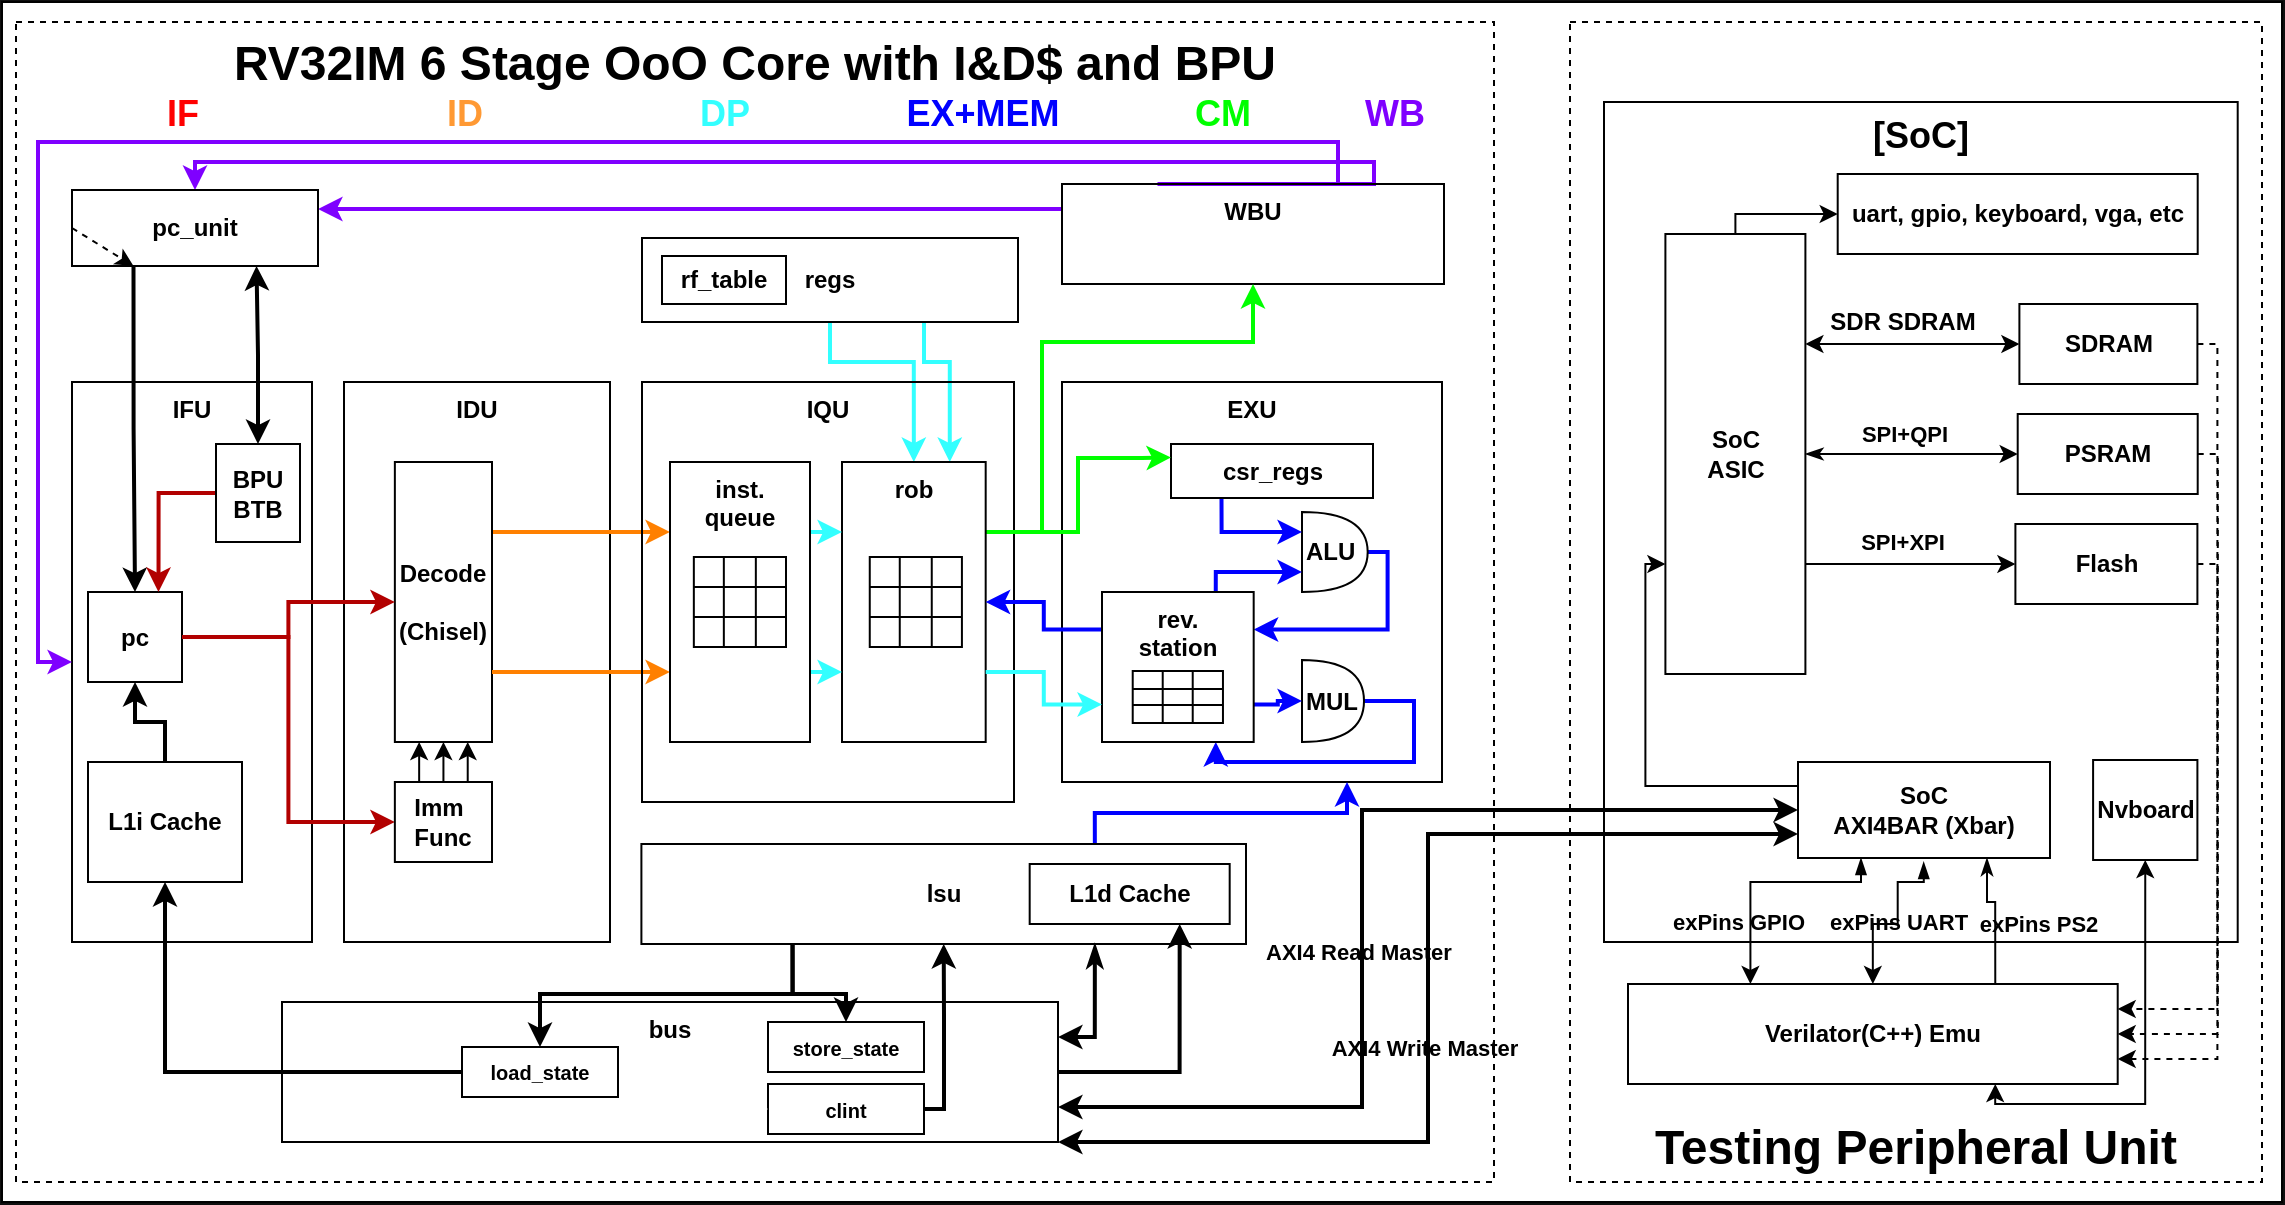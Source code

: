<mxfile>
    <diagram id="pzhY72-QxHs_vD8qO586" name="Page-1">
        <mxGraphModel dx="-318" dy="1234" grid="1" gridSize="10" guides="1" tooltips="1" connect="1" arrows="1" fold="1" page="1" pageScale="1" pageWidth="850" pageHeight="1100" background="#0F0F0F" math="0" shadow="0">
            <root>
                <mxCell id="0"/>
                <mxCell id="1" parent="0"/>
                <mxCell id="343" value="" style="rounded=0;whiteSpace=wrap;html=1;" parent="1" vertex="1">
                    <mxGeometry x="930" y="60" width="1140" height="600" as="geometry"/>
                </mxCell>
                <mxCell id="235" value="&lt;span style=&quot;font-size: 24px;&quot;&gt;&lt;span&gt;Testing Peripheral Unit&lt;/span&gt;&lt;/span&gt;" style="whiteSpace=wrap;html=1;rounded=0;glass=0;dashed=1;sketch=0;fontSize=18;fillColor=none;verticalAlign=bottom;fontStyle=1" parent="1" vertex="1">
                    <mxGeometry x="1714" y="70" width="346" height="580" as="geometry"/>
                </mxCell>
                <mxCell id="236" value="&lt;span&gt;&lt;font style=&quot;font-size: 24px;&quot;&gt;RV32IM 6 Stage OoO&amp;nbsp;&lt;/font&gt;&lt;/span&gt;&lt;span style=&quot;font-size: 24px;&quot;&gt;Core&lt;/span&gt;&lt;span&gt;&lt;font style=&quot;font-size: 24px;&quot;&gt;&amp;nbsp;with I&amp;amp;D$ and BPU&lt;/font&gt;&lt;/span&gt;" style="whiteSpace=wrap;html=1;rounded=0;glass=0;dashed=1;sketch=0;fontSize=18;verticalAlign=top;fontStyle=1;fillColor=none;" parent="1" vertex="1">
                    <mxGeometry x="937" y="70" width="739" height="580" as="geometry"/>
                </mxCell>
                <mxCell id="240" value="&lt;span style=&quot;&quot;&gt;EXU&lt;/span&gt;" style="rounded=0;whiteSpace=wrap;html=1;gradientColor=none;arcSize=7;verticalAlign=top;fontStyle=1;fillColor=none;" parent="1" vertex="1">
                    <mxGeometry x="1460" y="250" width="190" height="200" as="geometry"/>
                </mxCell>
                <mxCell id="241" value="IDU" style="rounded=0;whiteSpace=wrap;html=1;gradientColor=none;verticalAlign=top;fontStyle=1;fillColor=none;" parent="1" vertex="1">
                    <mxGeometry x="1101" y="250" width="133" height="280" as="geometry"/>
                </mxCell>
                <mxCell id="242" style="edgeStyle=orthogonalEdgeStyle;rounded=0;jumpSize=0;html=1;exitX=1;exitY=0.25;exitDx=0;exitDy=0;fontStyle=1;strokeWidth=2;fillColor=#fa6800;strokeColor=#FF8000;entryX=0;entryY=0.25;entryDx=0;entryDy=0;" parent="1" source="246" target="348" edge="1">
                    <mxGeometry relative="1" as="geometry">
                        <Array as="points"/>
                    </mxGeometry>
                </mxCell>
                <mxCell id="246" value="Decode&lt;br&gt;&lt;br&gt;(Chisel)" style="rounded=0;whiteSpace=wrap;html=1;gradientColor=none;strokeColor=default;fontStyle=1;fillColor=none;" parent="1" vertex="1">
                    <mxGeometry x="1126.43" y="290" width="48.57" height="140" as="geometry"/>
                </mxCell>
                <mxCell id="247" value="&lt;span&gt;IFU&lt;/span&gt;" style="rounded=0;whiteSpace=wrap;html=1;gradientColor=none;verticalAlign=top;fontStyle=1;fillColor=none;" parent="1" vertex="1">
                    <mxGeometry x="965" y="250" width="120" height="280" as="geometry"/>
                </mxCell>
                <mxCell id="248" style="edgeStyle=orthogonalEdgeStyle;rounded=0;jumpSize=0;html=1;exitX=1;exitY=0.5;exitDx=0;exitDy=0;entryX=0;entryY=0.5;entryDx=0;entryDy=0;fontStyle=1;fillColor=#e51400;strokeColor=#B20000;strokeWidth=2;" parent="1" source="249" target="267" edge="1">
                    <mxGeometry relative="1" as="geometry"/>
                </mxCell>
                <mxCell id="249" value="pc" style="rounded=0;whiteSpace=wrap;html=1;gradientColor=none;strokeColor=default;fontStyle=1;fillColor=none;" parent="1" vertex="1">
                    <mxGeometry x="973" y="355" width="47" height="45" as="geometry"/>
                </mxCell>
                <mxCell id="250" style="edgeStyle=orthogonalEdgeStyle;html=1;exitX=1;exitY=0.5;exitDx=0;exitDy=0;rounded=0;fontStyle=1;fillColor=#e51400;strokeColor=#B20000;strokeWidth=2;" parent="1" source="249" target="246" edge="1">
                    <mxGeometry relative="1" as="geometry">
                        <mxPoint x="1175" y="170" as="targetPoint"/>
                    </mxGeometry>
                </mxCell>
                <mxCell id="253" value="&lt;span&gt;&lt;font style=&quot;font-size: 18px;&quot;&gt;[SoC]&lt;/font&gt;&lt;/span&gt;" style="rounded=0;whiteSpace=wrap;html=1;strokeColor=default;gradientColor=none;horizontal=1;verticalAlign=top;glass=0;fontStyle=1;fillColor=none;" parent="1" vertex="1">
                    <mxGeometry x="1731" y="110" width="316.85" height="420" as="geometry"/>
                </mxCell>
                <mxCell id="254" style="edgeStyle=orthogonalEdgeStyle;html=1;exitX=0.25;exitY=1;exitDx=0;exitDy=0;rounded=0;fontStyle=1;strokeWidth=2;" parent="1" source="310" target="249" edge="1">
                    <mxGeometry relative="1" as="geometry">
                        <mxPoint x="1085" y="230" as="targetPoint"/>
                    </mxGeometry>
                </mxCell>
                <mxCell id="358" style="edgeStyle=orthogonalEdgeStyle;rounded=0;html=1;exitX=1;exitY=0.5;exitDx=0;exitDy=0;exitPerimeter=0;entryX=1;entryY=0.25;entryDx=0;entryDy=0;strokeWidth=2;fillColor=#0050ef;strokeColor=#0000FF;" parent="1" source="256" target="351" edge="1">
                    <mxGeometry relative="1" as="geometry"/>
                </mxCell>
                <mxCell id="256" value="ALU" style="shape=or;whiteSpace=wrap;html=1;rounded=0;strokeColor=default;gradientColor=none;align=left;fontStyle=1;fillColor=none;" parent="1" vertex="1">
                    <mxGeometry x="1580" y="315" width="32.84" height="40" as="geometry"/>
                </mxCell>
                <mxCell id="359" style="edgeStyle=orthogonalEdgeStyle;rounded=0;html=1;exitX=1;exitY=0.5;exitDx=0;exitDy=0;exitPerimeter=0;entryX=0.75;entryY=1;entryDx=0;entryDy=0;strokeWidth=2;fillColor=#0050ef;strokeColor=#0000FF;" parent="1" source="257" target="351" edge="1">
                    <mxGeometry relative="1" as="geometry">
                        <Array as="points">
                            <mxPoint x="1636" y="410"/>
                            <mxPoint x="1636" y="440"/>
                            <mxPoint x="1537" y="440"/>
                        </Array>
                    </mxGeometry>
                </mxCell>
                <mxCell id="257" value="&lt;div style=&quot;&quot;&gt;MUL&lt;/div&gt;" style="shape=or;whiteSpace=wrap;html=1;rounded=0;strokeColor=default;gradientColor=none;align=left;fontStyle=1;fillColor=none;" parent="1" vertex="1">
                    <mxGeometry x="1580" y="389" width="31" height="41" as="geometry"/>
                </mxCell>
                <mxCell id="263" style="edgeStyle=orthogonalEdgeStyle;rounded=0;jumpStyle=none;html=1;exitX=1;exitY=0.75;exitDx=0;exitDy=0;fontStyle=1;entryX=0;entryY=0.75;entryDx=0;entryDy=0;fillColor=#fa6800;strokeColor=#FF8000;strokeWidth=2;" parent="1" source="246" target="348" edge="1">
                    <mxGeometry relative="1" as="geometry">
                        <mxPoint x="1153.829" y="457.32" as="sourcePoint"/>
                        <mxPoint x="1198" y="395" as="targetPoint"/>
                    </mxGeometry>
                </mxCell>
                <mxCell id="264" style="edgeStyle=orthogonalEdgeStyle;rounded=0;jumpSize=0;html=1;exitX=0.5;exitY=0;exitDx=0;exitDy=0;entryX=0.5;entryY=1;entryDx=0;entryDy=0;fontStyle=1" parent="1" source="267" target="246" edge="1">
                    <mxGeometry relative="1" as="geometry"/>
                </mxCell>
                <mxCell id="265" style="edgeStyle=orthogonalEdgeStyle;rounded=0;jumpSize=0;html=1;exitX=0.25;exitY=0;exitDx=0;exitDy=0;entryX=0.25;entryY=1;entryDx=0;entryDy=0;fontStyle=1" parent="1" source="267" target="246" edge="1">
                    <mxGeometry relative="1" as="geometry"/>
                </mxCell>
                <mxCell id="266" style="edgeStyle=orthogonalEdgeStyle;rounded=0;jumpSize=0;html=1;exitX=0.75;exitY=0;exitDx=0;exitDy=0;entryX=0.75;entryY=1;entryDx=0;entryDy=0;fontStyle=1" parent="1" source="267" target="246" edge="1">
                    <mxGeometry relative="1" as="geometry"/>
                </mxCell>
                <mxCell id="267" value="&lt;div style=&quot;text-align: left;&quot;&gt;&lt;span style=&quot;background-color: initial;&quot;&gt;Imm&lt;/span&gt;&lt;/div&gt;&lt;div style=&quot;text-align: left;&quot;&gt;&lt;span style=&quot;background-color: initial;&quot;&gt;Func&lt;/span&gt;&lt;/div&gt;" style="rounded=0;whiteSpace=wrap;html=1;gradientColor=none;strokeColor=default;fontStyle=1;fillColor=none;" parent="1" vertex="1">
                    <mxGeometry x="1126.43" y="450" width="48.57" height="40" as="geometry"/>
                </mxCell>
                <mxCell id="268" style="edgeStyle=orthogonalEdgeStyle;rounded=0;html=1;exitX=0.75;exitY=1;exitDx=0;exitDy=0;entryX=0.5;entryY=1;entryDx=0;entryDy=0;fontSize=18;startArrow=classic;startFill=1;endArrow=classic;endFill=1;fontStyle=1" parent="1" source="269" target="308" edge="1">
                    <mxGeometry relative="1" as="geometry"/>
                </mxCell>
                <mxCell id="269" value="Verilator(C++) Emu" style="rounded=0;whiteSpace=wrap;html=1;strokeColor=default;gradientColor=none;fontStyle=1;fillColor=none;" parent="1" vertex="1">
                    <mxGeometry x="1743" y="551" width="244.85" height="50" as="geometry"/>
                </mxCell>
                <mxCell id="270" style="edgeStyle=orthogonalEdgeStyle;rounded=0;html=1;exitX=1;exitY=0.5;exitDx=0;exitDy=0;entryX=1;entryY=0.25;entryDx=0;entryDy=0;dashed=1;strokeColor=default;fontStyle=1" parent="1" source="271" target="269" edge="1">
                    <mxGeometry relative="1" as="geometry"/>
                </mxCell>
                <mxCell id="271" value="Flash" style="whiteSpace=wrap;html=1;fontStyle=1;fillColor=none;" parent="1" vertex="1">
                    <mxGeometry x="1936.7" y="321" width="91" height="40" as="geometry"/>
                </mxCell>
                <mxCell id="272" style="edgeStyle=orthogonalEdgeStyle;rounded=0;html=1;exitX=1;exitY=0.5;exitDx=0;exitDy=0;entryX=1;entryY=0.75;entryDx=0;entryDy=0;dashed=1;strokeColor=default;fontStyle=1" parent="1" source="273" target="269" edge="1">
                    <mxGeometry relative="1" as="geometry"/>
                </mxCell>
                <mxCell id="273" value="SDRAM" style="whiteSpace=wrap;html=1;fontStyle=1;fillColor=none;" parent="1" vertex="1">
                    <mxGeometry x="1938.7" y="211" width="89" height="40" as="geometry"/>
                </mxCell>
                <mxCell id="274" style="edgeStyle=orthogonalEdgeStyle;rounded=0;html=1;exitX=1;exitY=0.5;exitDx=0;exitDy=0;entryX=1;entryY=0.5;entryDx=0;entryDy=0;strokeColor=default;dashed=1;fontStyle=1" parent="1" source="275" target="269" edge="1">
                    <mxGeometry relative="1" as="geometry"/>
                </mxCell>
                <mxCell id="275" value="PSRAM" style="whiteSpace=wrap;html=1;fontStyle=1;fillColor=none;" parent="1" vertex="1">
                    <mxGeometry x="1937.85" y="266" width="90" height="40" as="geometry"/>
                </mxCell>
                <mxCell id="276" style="edgeStyle=orthogonalEdgeStyle;html=1;entryX=0;entryY=0.5;entryDx=0;entryDy=0;startArrow=classic;startFill=1;endArrow=classic;endFill=1;exitX=1;exitY=0.25;exitDx=0;exitDy=0;rounded=0;fontStyle=1" parent="1" source="281" target="273" edge="1">
                    <mxGeometry relative="1" as="geometry"/>
                </mxCell>
                <mxCell id="277" value="SDR SDRAM" style="edgeLabel;html=1;align=center;verticalAlign=middle;resizable=0;points=[];fontSize=12;fontColor=default;fontStyle=1;labelBackgroundColor=none;" parent="276" vertex="1" connectable="0">
                    <mxGeometry x="0.011" relative="1" as="geometry">
                        <mxPoint x="-6" y="-11" as="offset"/>
                    </mxGeometry>
                </mxCell>
                <mxCell id="278" value="SPI+QPI" style="edgeStyle=none;html=1;exitX=1;exitY=0.5;exitDx=0;exitDy=0;entryX=0;entryY=0.5;entryDx=0;entryDy=0;startArrow=classicThin;startFill=1;endArrow=classic;endFill=1;fontStyle=1;labelBackgroundColor=none;" parent="1" source="281" target="275" edge="1">
                    <mxGeometry x="-0.071" y="10" relative="1" as="geometry">
                        <mxPoint as="offset"/>
                    </mxGeometry>
                </mxCell>
                <mxCell id="279" value="SPI+XPI" style="edgeStyle=orthogonalEdgeStyle;html=1;exitX=1;exitY=0.75;exitDx=0;exitDy=0;entryX=0;entryY=0.5;entryDx=0;entryDy=0;startArrow=none;startFill=0;endArrow=classic;endFill=1;rounded=0;fontStyle=1;labelBackgroundColor=none;" parent="1" source="281" target="271" edge="1">
                    <mxGeometry x="-0.08" y="11" relative="1" as="geometry">
                        <mxPoint as="offset"/>
                    </mxGeometry>
                </mxCell>
                <mxCell id="280" style="edgeStyle=orthogonalEdgeStyle;rounded=0;html=1;exitX=0.5;exitY=0;exitDx=0;exitDy=0;entryX=0;entryY=0.5;entryDx=0;entryDy=0;strokeColor=default;fontStyle=1" parent="1" source="281" target="287" edge="1">
                    <mxGeometry relative="1" as="geometry"/>
                </mxCell>
                <mxCell id="281" value="SoC&lt;br&gt;ASIC" style="whiteSpace=wrap;html=1;fontStyle=1;fillColor=none;" parent="1" vertex="1">
                    <mxGeometry x="1761.7" y="176" width="70" height="220" as="geometry"/>
                </mxCell>
                <mxCell id="282" style="edgeStyle=orthogonalEdgeStyle;html=1;entryX=1;entryY=0.75;entryDx=0;entryDy=0;startArrow=classic;startFill=1;endArrow=classic;endFill=1;exitX=0;exitY=0.5;exitDx=0;exitDy=0;rounded=0;fontStyle=1;strokeWidth=2;" parent="1" source="285" target="286" edge="1">
                    <mxGeometry relative="1" as="geometry">
                        <mxPoint x="1113" y="710" as="sourcePoint"/>
                        <Array as="points">
                            <mxPoint x="1610" y="464"/>
                            <mxPoint x="1610" y="612"/>
                        </Array>
                    </mxGeometry>
                </mxCell>
                <mxCell id="283" value="AXI4 Read Master" style="edgeLabel;html=1;align=center;verticalAlign=middle;resizable=0;points=[];fontStyle=1;labelBackgroundColor=none;" parent="282" vertex="1" connectable="0">
                    <mxGeometry x="0.165" y="-2" relative="1" as="geometry">
                        <mxPoint y="-13" as="offset"/>
                    </mxGeometry>
                </mxCell>
                <mxCell id="284" style="edgeStyle=orthogonalEdgeStyle;rounded=0;html=1;exitX=0;exitY=0.25;exitDx=0;exitDy=0;entryX=0;entryY=0.75;entryDx=0;entryDy=0;strokeColor=default;fontStyle=1" parent="1" source="285" target="281" edge="1">
                    <mxGeometry relative="1" as="geometry"/>
                </mxCell>
                <mxCell id="285" value="SoC&lt;br&gt;AXI4BAR (Xbar)" style="whiteSpace=wrap;html=1;fontStyle=1;fillColor=none;" parent="1" vertex="1">
                    <mxGeometry x="1828" y="440" width="126" height="48" as="geometry"/>
                </mxCell>
                <mxCell id="286" value="bus" style="whiteSpace=wrap;html=1;verticalAlign=top;fontStyle=1;fillColor=none;" parent="1" vertex="1">
                    <mxGeometry x="1070" y="560" width="388" height="70" as="geometry"/>
                </mxCell>
                <mxCell id="287" value="uart, gpio, keyboard, vga, etc" style="whiteSpace=wrap;html=1;fontStyle=1;fillColor=none;" parent="1" vertex="1">
                    <mxGeometry x="1847.85" y="146" width="180" height="40" as="geometry"/>
                </mxCell>
                <mxCell id="331" style="edgeStyle=orthogonalEdgeStyle;rounded=0;html=1;exitX=1;exitY=0.5;exitDx=0;exitDy=0;entryX=0.5;entryY=1;entryDx=0;entryDy=0;strokeWidth=2;fontSize=10;fontColor=#FF8000;startArrow=none;startFill=0;" parent="1" source="288" target="291" edge="1">
                    <mxGeometry relative="1" as="geometry"/>
                </mxCell>
                <mxCell id="288" value="clint" style="whiteSpace=wrap;html=1;fontStyle=1;fontSize=10;fillColor=none;" parent="1" vertex="1">
                    <mxGeometry x="1313" y="601" width="78" height="25" as="geometry"/>
                </mxCell>
                <mxCell id="289" style="edgeStyle=orthogonalEdgeStyle;html=1;exitX=0.75;exitY=1;exitDx=0;exitDy=0;entryX=1;entryY=0.25;entryDx=0;entryDy=0;startArrow=classicThin;startFill=1;endArrow=classic;endFill=1;rounded=0;fontStyle=1;strokeWidth=2;" parent="1" source="291" target="286" edge="1">
                    <mxGeometry relative="1" as="geometry"/>
                </mxCell>
                <mxCell id="290" style="edgeStyle=orthogonalEdgeStyle;rounded=0;html=1;exitX=0.75;exitY=0;exitDx=0;exitDy=0;startArrow=none;startFill=0;endArrow=classic;endFill=1;fontStyle=1;entryX=0.75;entryY=1;entryDx=0;entryDy=0;fillColor=#e3c800;strokeColor=#0000FF;strokeWidth=2;" parent="1" source="291" target="240" edge="1">
                    <mxGeometry relative="1" as="geometry">
                        <Array as="points"/>
                        <mxPoint x="1325" y="470" as="targetPoint"/>
                    </mxGeometry>
                </mxCell>
                <mxCell id="329" style="edgeStyle=orthogonalEdgeStyle;rounded=0;html=1;exitX=0.25;exitY=1;exitDx=0;exitDy=0;entryX=0.5;entryY=0;entryDx=0;entryDy=0;strokeWidth=2;fontSize=10;fontColor=#80FF00;startArrow=none;startFill=0;" parent="1" source="291" target="327" edge="1">
                    <mxGeometry relative="1" as="geometry">
                        <Array as="points">
                            <mxPoint x="1325" y="556"/>
                            <mxPoint x="1199" y="556"/>
                        </Array>
                    </mxGeometry>
                </mxCell>
                <mxCell id="335" style="edgeStyle=orthogonalEdgeStyle;rounded=0;html=1;strokeWidth=2;fontSize=10;fontColor=#FF8000;startArrow=none;startFill=0;exitX=0.25;exitY=1;exitDx=0;exitDy=0;" parent="1" source="291" target="328" edge="1">
                    <mxGeometry relative="1" as="geometry">
                        <Array as="points">
                            <mxPoint x="1325" y="556"/>
                            <mxPoint x="1352" y="556"/>
                        </Array>
                    </mxGeometry>
                </mxCell>
                <mxCell id="291" value="lsu" style="whiteSpace=wrap;html=1;fontStyle=1;fillColor=none;" parent="1" vertex="1">
                    <mxGeometry x="1249.7" y="481" width="302.3" height="50" as="geometry"/>
                </mxCell>
                <mxCell id="295" value="WB" style="text;html=1;align=center;verticalAlign=middle;resizable=0;points=[];autosize=1;fontSize=18;fontStyle=1;fontColor=#7F00FF;" parent="1" vertex="1">
                    <mxGeometry x="1601" y="96" width="50" height="40" as="geometry"/>
                </mxCell>
                <mxCell id="296" value="exPins GPIO" style="edgeStyle=orthogonalEdgeStyle;html=1;startArrow=blockThin;startFill=1;rounded=0;fontStyle=1;exitX=0.25;exitY=1;exitDx=0;exitDy=0;entryX=0.25;entryY=0;entryDx=0;entryDy=0;labelBackgroundColor=none;" parent="1" source="285" target="269" edge="1">
                    <mxGeometry x="0.476" y="-6" relative="1" as="geometry">
                        <mxPoint as="offset"/>
                        <mxPoint x="1890.85" y="420" as="sourcePoint"/>
                        <mxPoint x="1817.85" y="540" as="targetPoint"/>
                        <Array as="points">
                            <mxPoint x="1859.85" y="500"/>
                            <mxPoint x="1803.85" y="500"/>
                        </Array>
                    </mxGeometry>
                </mxCell>
                <mxCell id="297" value="exPins UART" style="edgeStyle=orthogonalEdgeStyle;html=1;entryX=0.5;entryY=0;entryDx=0;entryDy=0;startArrow=blockThin;startFill=1;rounded=0;fontStyle=1;labelBackgroundColor=none;" parent="1" target="269" edge="1">
                    <mxGeometry x="0.005" relative="1" as="geometry">
                        <mxPoint as="offset"/>
                        <mxPoint x="1890.85" y="490" as="sourcePoint"/>
                        <Array as="points">
                            <mxPoint x="1890.85" y="500"/>
                            <mxPoint x="1877.85" y="500"/>
                            <mxPoint x="1877.85" y="521"/>
                            <mxPoint x="1865.85" y="521"/>
                        </Array>
                    </mxGeometry>
                </mxCell>
                <mxCell id="298" style="edgeStyle=orthogonalEdgeStyle;html=1;exitX=0.75;exitY=1;exitDx=0;exitDy=0;entryX=0.75;entryY=0;entryDx=0;entryDy=0;startArrow=classicThin;startFill=1;endArrow=none;endFill=0;rounded=0;fontStyle=1" parent="1" source="285" target="269" edge="1">
                    <mxGeometry relative="1" as="geometry">
                        <Array as="points">
                            <mxPoint x="1922.85" y="510"/>
                            <mxPoint x="1926.85" y="510"/>
                        </Array>
                    </mxGeometry>
                </mxCell>
                <mxCell id="299" value="exPins PS2" style="edgeLabel;html=1;align=center;verticalAlign=middle;resizable=0;points=[];fontStyle=1;labelBackgroundColor=none;" parent="298" vertex="1" connectable="0">
                    <mxGeometry x="0.081" y="-1" relative="1" as="geometry">
                        <mxPoint x="22" as="offset"/>
                    </mxGeometry>
                </mxCell>
                <mxCell id="300" value="L1d Cache" style="whiteSpace=wrap;html=1;fontStyle=1;fillColor=none;" parent="1" vertex="1">
                    <mxGeometry x="1443.84" y="491" width="100" height="30" as="geometry"/>
                </mxCell>
                <mxCell id="366" style="edgeStyle=orthogonalEdgeStyle;rounded=0;html=1;exitX=0.75;exitY=1;exitDx=0;exitDy=0;entryX=0.75;entryY=0;entryDx=0;entryDy=0;strokeColor=#33FFFF;strokeWidth=2;fontColor=#00FF00;" parent="1" source="303" target="347" edge="1">
                    <mxGeometry relative="1" as="geometry">
                        <Array as="points">
                            <mxPoint x="1391" y="240"/>
                            <mxPoint x="1403" y="240"/>
                        </Array>
                    </mxGeometry>
                </mxCell>
                <mxCell id="426" style="edgeStyle=orthogonalEdgeStyle;rounded=0;html=1;exitX=0.5;exitY=1;exitDx=0;exitDy=0;entryX=0.5;entryY=0;entryDx=0;entryDy=0;strokeColor=#33FFFF;strokeWidth=2;fontColor=#9933FF;" parent="1" source="303" target="347" edge="1">
                    <mxGeometry relative="1" as="geometry">
                        <Array as="points">
                            <mxPoint x="1344" y="240"/>
                            <mxPoint x="1386" y="240"/>
                        </Array>
                    </mxGeometry>
                </mxCell>
                <mxCell id="303" value="regs" style="rounded=0;whiteSpace=wrap;html=1;strokeColor=default;gradientColor=none;fontStyle=1;fillColor=none;" parent="1" vertex="1">
                    <mxGeometry x="1250" y="178" width="188" height="42" as="geometry"/>
                </mxCell>
                <mxCell id="304" style="edgeStyle=orthogonalEdgeStyle;rounded=0;html=1;exitX=0.5;exitY=0;exitDx=0;exitDy=0;entryX=0.5;entryY=0;entryDx=0;entryDy=0;strokeColor=#7F00FF;fontStyle=1;fillColor=#008a00;strokeWidth=2;" parent="1" source="305" target="310" edge="1">
                    <mxGeometry relative="1" as="geometry">
                        <Array as="points">
                            <mxPoint x="1616" y="140"/>
                            <mxPoint x="1027" y="140"/>
                        </Array>
                    </mxGeometry>
                </mxCell>
                <mxCell id="324" style="edgeStyle=orthogonalEdgeStyle;rounded=0;html=1;entryX=0;entryY=0.5;entryDx=0;entryDy=0;startArrow=none;startFill=0;fillColor=#008a00;strokeColor=#7F00FF;strokeWidth=2;exitX=0.25;exitY=0;exitDx=0;exitDy=0;" parent="1" source="305" target="247" edge="1">
                    <mxGeometry relative="1" as="geometry">
                        <Array as="points">
                            <mxPoint x="1598" y="130"/>
                            <mxPoint x="948" y="130"/>
                            <mxPoint x="948" y="390"/>
                        </Array>
                    </mxGeometry>
                </mxCell>
                <mxCell id="345" style="edgeStyle=orthogonalEdgeStyle;rounded=0;html=1;exitX=0;exitY=0.25;exitDx=0;exitDy=0;entryX=1;entryY=0.25;entryDx=0;entryDy=0;strokeColor=#7F00FF;strokeWidth=2;" parent="1" source="305" target="310" edge="1">
                    <mxGeometry relative="1" as="geometry"/>
                </mxCell>
                <mxCell id="305" value="&lt;span style=&quot;&quot;&gt;WBU&lt;/span&gt;" style="rounded=0;whiteSpace=wrap;html=1;gradientColor=none;arcSize=7;verticalAlign=top;fontStyle=1;fillColor=none;" parent="1" vertex="1">
                    <mxGeometry x="1460" y="151" width="191" height="50" as="geometry"/>
                </mxCell>
                <mxCell id="344" style="edgeStyle=orthogonalEdgeStyle;html=1;exitX=0.25;exitY=1;exitDx=0;exitDy=0;entryX=0;entryY=0.25;entryDx=0;entryDy=0;entryPerimeter=0;rounded=0;strokeWidth=2;fillColor=#0050ef;strokeColor=#0000FF;" parent="1" source="307" target="256" edge="1">
                    <mxGeometry relative="1" as="geometry"/>
                </mxCell>
                <mxCell id="307" value="csr_regs" style="rounded=0;whiteSpace=wrap;html=1;strokeColor=default;gradientColor=none;fontStyle=1;fillColor=none;" parent="1" vertex="1">
                    <mxGeometry x="1514.5" y="281" width="101" height="27" as="geometry"/>
                </mxCell>
                <mxCell id="308" value="Nvboard" style="rounded=0;whiteSpace=wrap;html=1;strokeColor=default;gradientColor=none;fontStyle=1;fillColor=none;" parent="1" vertex="1">
                    <mxGeometry x="1975.55" y="439" width="52.15" height="50" as="geometry"/>
                </mxCell>
                <mxCell id="309" style="edgeStyle=orthogonalEdgeStyle;rounded=0;jumpSize=0;html=1;exitX=0;exitY=0.5;exitDx=0;exitDy=0;entryX=0.25;entryY=1;entryDx=0;entryDy=0;dashed=1;fontStyle=1" parent="1" source="310" target="310" edge="1">
                    <mxGeometry relative="1" as="geometry"/>
                </mxCell>
                <mxCell id="310" value="pc_unit" style="rounded=0;whiteSpace=wrap;html=1;fontStyle=1;fillColor=none;" parent="1" vertex="1">
                    <mxGeometry x="965" y="154" width="123" height="38" as="geometry"/>
                </mxCell>
                <mxCell id="311" style="edgeStyle=orthogonalEdgeStyle;rounded=0;html=1;exitX=1;exitY=0.5;exitDx=0;exitDy=0;entryX=0.75;entryY=1;entryDx=0;entryDy=0;strokeColor=default;fontStyle=1;strokeWidth=2;" parent="1" source="286" target="300" edge="1">
                    <mxGeometry relative="1" as="geometry"/>
                </mxCell>
                <mxCell id="312" value="rf_table" style="rounded=0;whiteSpace=wrap;html=1;strokeColor=default;gradientColor=none;fontStyle=1;fillColor=none;" parent="1" vertex="1">
                    <mxGeometry x="1260" y="187" width="62" height="24" as="geometry"/>
                </mxCell>
                <mxCell id="315" style="edgeStyle=orthogonalEdgeStyle;html=1;exitX=0;exitY=0.5;exitDx=0;exitDy=0;rounded=0;fillColor=#e51400;strokeColor=#B20000;entryX=0.75;entryY=0;entryDx=0;entryDy=0;strokeWidth=2;" parent="1" source="313" target="249" edge="1">
                    <mxGeometry relative="1" as="geometry">
                        <mxPoint x="996" y="355" as="targetPoint"/>
                    </mxGeometry>
                </mxCell>
                <mxCell id="318" style="edgeStyle=orthogonalEdgeStyle;rounded=0;html=1;exitX=0.5;exitY=0;exitDx=0;exitDy=0;entryX=0.75;entryY=1;entryDx=0;entryDy=0;startArrow=classic;startFill=1;strokeWidth=2;" parent="1" source="313" target="310" edge="1">
                    <mxGeometry relative="1" as="geometry"/>
                </mxCell>
                <mxCell id="313" value="BPU&lt;br&gt;BTB" style="rounded=0;whiteSpace=wrap;html=1;fontStyle=1;fillColor=none;" parent="1" vertex="1">
                    <mxGeometry x="1037" y="281" width="42" height="49" as="geometry"/>
                </mxCell>
                <mxCell id="330" style="edgeStyle=orthogonalEdgeStyle;rounded=0;html=1;exitX=1;exitY=0.25;exitDx=0;exitDy=0;entryX=0;entryY=0.5;entryDx=0;entryDy=0;strokeColor=#FFFFFF;strokeWidth=2;fontSize=10;fontColor=#FF8000;startArrow=none;startFill=0;" parent="1" source="327" target="288" edge="1">
                    <mxGeometry relative="1" as="geometry"/>
                </mxCell>
                <mxCell id="327" value="load_state" style="whiteSpace=wrap;html=1;fontStyle=1;fontSize=10;fillColor=none;" parent="1" vertex="1">
                    <mxGeometry x="1160" y="582.5" width="78" height="25" as="geometry"/>
                </mxCell>
                <mxCell id="328" value="store_state" style="whiteSpace=wrap;html=1;fontStyle=1;fontSize=10;fillColor=none;" parent="1" vertex="1">
                    <mxGeometry x="1313" y="570" width="78" height="25" as="geometry"/>
                </mxCell>
                <mxCell id="252" style="edgeStyle=orthogonalEdgeStyle;rounded=0;jumpStyle=none;html=1;exitX=0;exitY=0.5;exitDx=0;exitDy=0;entryX=0.5;entryY=1;entryDx=0;entryDy=0;fontStyle=1;strokeWidth=2;" parent="1" source="327" target="340" edge="1">
                    <mxGeometry relative="1" as="geometry"/>
                </mxCell>
                <mxCell id="338" style="edgeStyle=orthogonalEdgeStyle;html=1;entryX=1;entryY=1;entryDx=0;entryDy=0;startArrow=classic;startFill=1;endArrow=classic;endFill=1;rounded=0;fontStyle=1;strokeWidth=2;exitX=0;exitY=0.75;exitDx=0;exitDy=0;" parent="1" source="285" target="286" edge="1">
                    <mxGeometry relative="1" as="geometry">
                        <mxPoint x="1820" y="474" as="sourcePoint"/>
                        <mxPoint x="1468.0" y="622.5" as="targetPoint"/>
                        <Array as="points">
                            <mxPoint x="1643" y="476"/>
                            <mxPoint x="1643" y="630"/>
                        </Array>
                    </mxGeometry>
                </mxCell>
                <mxCell id="339" value="AXI4 Write Master" style="edgeLabel;html=1;align=center;verticalAlign=middle;resizable=0;points=[];fontStyle=1;labelBackgroundColor=none;" parent="338" vertex="1" connectable="0">
                    <mxGeometry x="0.165" y="-2" relative="1" as="geometry">
                        <mxPoint y="-13" as="offset"/>
                    </mxGeometry>
                </mxCell>
                <mxCell id="342" style="edgeStyle=orthogonalEdgeStyle;html=1;exitX=0.5;exitY=0;exitDx=0;exitDy=0;entryX=0.5;entryY=1;entryDx=0;entryDy=0;rounded=0;strokeWidth=2;" parent="1" source="340" target="249" edge="1">
                    <mxGeometry relative="1" as="geometry"/>
                </mxCell>
                <mxCell id="340" value="L1i Cache" style="rounded=0;whiteSpace=wrap;html=1;gradientColor=none;strokeColor=default;fontStyle=1;fillColor=none;" parent="1" vertex="1">
                    <mxGeometry x="973" y="440" width="77" height="60" as="geometry"/>
                </mxCell>
                <mxCell id="346" value="&lt;span style=&quot;&quot;&gt;IQU&lt;/span&gt;" style="rounded=0;whiteSpace=wrap;html=1;gradientColor=none;arcSize=7;verticalAlign=top;fontStyle=1;fillColor=none;" parent="1" vertex="1">
                    <mxGeometry x="1250" y="250" width="186" height="210" as="geometry"/>
                </mxCell>
                <mxCell id="370" style="edgeStyle=orthogonalEdgeStyle;rounded=0;html=1;exitX=1;exitY=0.25;exitDx=0;exitDy=0;entryX=0.5;entryY=1;entryDx=0;entryDy=0;strokeColor=#00FF00;strokeWidth=2;fontColor=#00FF00;fillColor=#60a917;" parent="1" source="347" target="305" edge="1">
                    <mxGeometry relative="1" as="geometry">
                        <Array as="points">
                            <mxPoint x="1450" y="325"/>
                            <mxPoint x="1450" y="230"/>
                            <mxPoint x="1556" y="230"/>
                        </Array>
                    </mxGeometry>
                </mxCell>
                <mxCell id="430" style="edgeStyle=orthogonalEdgeStyle;html=1;exitX=1;exitY=0.25;exitDx=0;exitDy=0;entryX=0;entryY=0.25;entryDx=0;entryDy=0;strokeColor=#00FF00;fontColor=#00FF00;rounded=0;strokeWidth=2;" edge="1" parent="1" source="347" target="307">
                    <mxGeometry relative="1" as="geometry">
                        <Array as="points">
                            <mxPoint x="1468" y="325"/>
                            <mxPoint x="1468" y="288"/>
                            <mxPoint x="1500" y="288"/>
                        </Array>
                    </mxGeometry>
                </mxCell>
                <mxCell id="347" value="rob" style="whiteSpace=wrap;html=1;verticalAlign=top;fontStyle=1" parent="1" vertex="1">
                    <mxGeometry x="1350" y="290" width="71.84" height="140" as="geometry"/>
                </mxCell>
                <mxCell id="349" style="edgeStyle=orthogonalEdgeStyle;rounded=0;html=1;exitX=1;exitY=0.25;exitDx=0;exitDy=0;entryX=0;entryY=0.25;entryDx=0;entryDy=0;strokeWidth=2;fillColor=#60a917;strokeColor=#33FFFF;" parent="1" source="348" target="347" edge="1">
                    <mxGeometry relative="1" as="geometry"/>
                </mxCell>
                <mxCell id="350" style="edgeStyle=orthogonalEdgeStyle;rounded=0;html=1;exitX=1;exitY=0.75;exitDx=0;exitDy=0;entryX=0;entryY=0.75;entryDx=0;entryDy=0;strokeWidth=2;fillColor=#60a917;strokeColor=#33FFFF;" parent="1" source="348" target="347" edge="1">
                    <mxGeometry relative="1" as="geometry"/>
                </mxCell>
                <mxCell id="348" value="inst.&lt;br&gt;queue" style="whiteSpace=wrap;html=1;verticalAlign=top;fontStyle=1" parent="1" vertex="1">
                    <mxGeometry x="1264" y="290" width="70" height="140" as="geometry"/>
                </mxCell>
                <mxCell id="354" style="edgeStyle=orthogonalEdgeStyle;rounded=0;html=1;exitX=0;exitY=0.25;exitDx=0;exitDy=0;fontStyle=0;strokeWidth=2;fillColor=#60a917;strokeColor=#0000FF;" parent="1" source="351" target="347" edge="1">
                    <mxGeometry relative="1" as="geometry"/>
                </mxCell>
                <mxCell id="356" style="edgeStyle=orthogonalEdgeStyle;rounded=0;html=1;exitX=0.75;exitY=0;exitDx=0;exitDy=0;entryX=0;entryY=0.75;entryDx=0;entryDy=0;entryPerimeter=0;strokeWidth=2;fillColor=#0050ef;strokeColor=#0000FF;" parent="1" source="351" target="256" edge="1">
                    <mxGeometry relative="1" as="geometry"/>
                </mxCell>
                <mxCell id="357" style="edgeStyle=orthogonalEdgeStyle;rounded=0;html=1;exitX=1;exitY=0.75;exitDx=0;exitDy=0;entryX=0;entryY=0.5;entryDx=0;entryDy=0;entryPerimeter=0;strokeWidth=2;fillColor=#0050ef;strokeColor=#0000FF;" parent="1" source="351" target="257" edge="1">
                    <mxGeometry relative="1" as="geometry"/>
                </mxCell>
                <mxCell id="351" value="rev.&lt;br&gt;station" style="whiteSpace=wrap;html=1;verticalAlign=top;fontStyle=1" parent="1" vertex="1">
                    <mxGeometry x="1480" y="355" width="75.84" height="75" as="geometry"/>
                </mxCell>
                <mxCell id="352" style="edgeStyle=orthogonalEdgeStyle;rounded=0;html=1;exitX=1;exitY=0.75;exitDx=0;exitDy=0;entryX=0;entryY=0.75;entryDx=0;entryDy=0;fontStyle=0;strokeWidth=2;fillColor=#60a917;strokeColor=#33FFFF;" parent="1" source="347" target="351" edge="1">
                    <mxGeometry relative="1" as="geometry">
                        <mxPoint x="1338.84" y="405" as="sourcePoint"/>
                        <mxPoint x="1356" y="405" as="targetPoint"/>
                    </mxGeometry>
                </mxCell>
                <mxCell id="294" value="EX+MEM" style="text;html=1;align=center;verticalAlign=middle;resizable=0;points=[];autosize=1;strokeColor=none;fillColor=none;fontSize=18;fontStyle=1;fontColor=#0000FF;" parent="1" vertex="1">
                    <mxGeometry x="1370" y="96" width="100" height="40" as="geometry"/>
                </mxCell>
                <mxCell id="292" value="IF" style="text;html=1;align=center;verticalAlign=middle;resizable=0;points=[];autosize=1;strokeColor=none;fillColor=none;fontSize=18;fontStyle=1;fontColor=#FF0000;" parent="1" vertex="1">
                    <mxGeometry x="1000" y="96" width="40" height="40" as="geometry"/>
                </mxCell>
                <mxCell id="293" value="ID" style="text;html=1;align=center;verticalAlign=middle;resizable=0;points=[];autosize=1;strokeColor=none;fillColor=none;fontSize=18;fontStyle=1;fontColor=#FF9933;" parent="1" vertex="1">
                    <mxGeometry x="1141" y="96" width="40" height="40" as="geometry"/>
                </mxCell>
                <mxCell id="371" value="" style="shape=table;html=1;whiteSpace=wrap;startSize=0;container=1;collapsible=0;childLayout=tableLayout;fontColor=#9933FF;" parent="1" vertex="1">
                    <mxGeometry x="1363.88" y="337.5" width="46.08" height="45" as="geometry"/>
                </mxCell>
                <mxCell id="372" value="" style="shape=tableRow;horizontal=0;startSize=0;swimlaneHead=0;swimlaneBody=0;top=0;left=0;bottom=0;right=0;collapsible=0;dropTarget=0;fillColor=none;points=[[0,0.5],[1,0.5]];portConstraint=eastwest;fontColor=#9933FF;" parent="371" vertex="1">
                    <mxGeometry width="46.08" height="15" as="geometry"/>
                </mxCell>
                <mxCell id="373" value="" style="shape=partialRectangle;html=1;whiteSpace=wrap;connectable=0;fillColor=none;top=0;left=0;bottom=0;right=0;overflow=hidden;fontColor=#9933FF;" parent="372" vertex="1">
                    <mxGeometry width="15" height="15" as="geometry">
                        <mxRectangle width="15" height="15" as="alternateBounds"/>
                    </mxGeometry>
                </mxCell>
                <mxCell id="374" value="" style="shape=partialRectangle;html=1;whiteSpace=wrap;connectable=0;fillColor=none;top=0;left=0;bottom=0;right=0;overflow=hidden;fontColor=#9933FF;" parent="372" vertex="1">
                    <mxGeometry x="15" width="16" height="15" as="geometry">
                        <mxRectangle width="16" height="15" as="alternateBounds"/>
                    </mxGeometry>
                </mxCell>
                <mxCell id="375" value="" style="shape=partialRectangle;html=1;whiteSpace=wrap;connectable=0;fillColor=none;top=0;left=0;bottom=0;right=0;overflow=hidden;fontColor=#9933FF;" parent="372" vertex="1">
                    <mxGeometry x="31" width="15" height="15" as="geometry">
                        <mxRectangle width="15" height="15" as="alternateBounds"/>
                    </mxGeometry>
                </mxCell>
                <mxCell id="376" value="" style="shape=tableRow;horizontal=0;startSize=0;swimlaneHead=0;swimlaneBody=0;top=0;left=0;bottom=0;right=0;collapsible=0;dropTarget=0;fillColor=none;points=[[0,0.5],[1,0.5]];portConstraint=eastwest;fontColor=#9933FF;" parent="371" vertex="1">
                    <mxGeometry y="15" width="46.08" height="15" as="geometry"/>
                </mxCell>
                <mxCell id="377" value="" style="shape=partialRectangle;html=1;whiteSpace=wrap;connectable=0;fillColor=none;top=0;left=0;bottom=0;right=0;overflow=hidden;fontColor=#9933FF;" parent="376" vertex="1">
                    <mxGeometry width="15" height="15" as="geometry">
                        <mxRectangle width="15" height="15" as="alternateBounds"/>
                    </mxGeometry>
                </mxCell>
                <mxCell id="378" value="" style="shape=partialRectangle;html=1;whiteSpace=wrap;connectable=0;fillColor=none;top=0;left=0;bottom=0;right=0;overflow=hidden;fontColor=#9933FF;" parent="376" vertex="1">
                    <mxGeometry x="15" width="16" height="15" as="geometry">
                        <mxRectangle width="16" height="15" as="alternateBounds"/>
                    </mxGeometry>
                </mxCell>
                <mxCell id="379" value="" style="shape=partialRectangle;html=1;whiteSpace=wrap;connectable=0;fillColor=none;top=0;left=0;bottom=0;right=0;overflow=hidden;fontColor=#9933FF;" parent="376" vertex="1">
                    <mxGeometry x="31" width="15" height="15" as="geometry">
                        <mxRectangle width="15" height="15" as="alternateBounds"/>
                    </mxGeometry>
                </mxCell>
                <mxCell id="380" value="" style="shape=tableRow;horizontal=0;startSize=0;swimlaneHead=0;swimlaneBody=0;top=0;left=0;bottom=0;right=0;collapsible=0;dropTarget=0;fillColor=none;points=[[0,0.5],[1,0.5]];portConstraint=eastwest;fontColor=#9933FF;" parent="371" vertex="1">
                    <mxGeometry y="30" width="46.08" height="15" as="geometry"/>
                </mxCell>
                <mxCell id="381" value="" style="shape=partialRectangle;html=1;whiteSpace=wrap;connectable=0;fillColor=none;top=0;left=0;bottom=0;right=0;overflow=hidden;fontColor=#9933FF;" parent="380" vertex="1">
                    <mxGeometry width="15" height="15" as="geometry">
                        <mxRectangle width="15" height="15" as="alternateBounds"/>
                    </mxGeometry>
                </mxCell>
                <mxCell id="382" value="" style="shape=partialRectangle;html=1;whiteSpace=wrap;connectable=0;fillColor=none;top=0;left=0;bottom=0;right=0;overflow=hidden;fontColor=#9933FF;" parent="380" vertex="1">
                    <mxGeometry x="15" width="16" height="15" as="geometry">
                        <mxRectangle width="16" height="15" as="alternateBounds"/>
                    </mxGeometry>
                </mxCell>
                <mxCell id="383" value="" style="shape=partialRectangle;html=1;whiteSpace=wrap;connectable=0;fillColor=none;top=0;left=0;bottom=0;right=0;overflow=hidden;pointerEvents=1;fontColor=#9933FF;" parent="380" vertex="1">
                    <mxGeometry x="31" width="15" height="15" as="geometry">
                        <mxRectangle width="15" height="15" as="alternateBounds"/>
                    </mxGeometry>
                </mxCell>
                <mxCell id="397" value="" style="shape=table;html=1;whiteSpace=wrap;startSize=0;container=1;collapsible=0;childLayout=tableLayout;fontColor=#9933FF;" parent="1" vertex="1">
                    <mxGeometry x="1275.92" y="337.5" width="46.08" height="45" as="geometry"/>
                </mxCell>
                <mxCell id="398" value="" style="shape=tableRow;horizontal=0;startSize=0;swimlaneHead=0;swimlaneBody=0;top=0;left=0;bottom=0;right=0;collapsible=0;dropTarget=0;fillColor=none;points=[[0,0.5],[1,0.5]];portConstraint=eastwest;fontColor=#9933FF;" parent="397" vertex="1">
                    <mxGeometry width="46.08" height="15" as="geometry"/>
                </mxCell>
                <mxCell id="399" value="" style="shape=partialRectangle;html=1;whiteSpace=wrap;connectable=0;fillColor=none;top=0;left=0;bottom=0;right=0;overflow=hidden;fontColor=#9933FF;" parent="398" vertex="1">
                    <mxGeometry width="15" height="15" as="geometry">
                        <mxRectangle width="15" height="15" as="alternateBounds"/>
                    </mxGeometry>
                </mxCell>
                <mxCell id="400" value="" style="shape=partialRectangle;html=1;whiteSpace=wrap;connectable=0;fillColor=none;top=0;left=0;bottom=0;right=0;overflow=hidden;fontColor=#9933FF;" parent="398" vertex="1">
                    <mxGeometry x="15" width="16" height="15" as="geometry">
                        <mxRectangle width="16" height="15" as="alternateBounds"/>
                    </mxGeometry>
                </mxCell>
                <mxCell id="401" value="" style="shape=partialRectangle;html=1;whiteSpace=wrap;connectable=0;fillColor=none;top=0;left=0;bottom=0;right=0;overflow=hidden;fontColor=#9933FF;" parent="398" vertex="1">
                    <mxGeometry x="31" width="15" height="15" as="geometry">
                        <mxRectangle width="15" height="15" as="alternateBounds"/>
                    </mxGeometry>
                </mxCell>
                <mxCell id="402" value="" style="shape=tableRow;horizontal=0;startSize=0;swimlaneHead=0;swimlaneBody=0;top=0;left=0;bottom=0;right=0;collapsible=0;dropTarget=0;fillColor=none;points=[[0,0.5],[1,0.5]];portConstraint=eastwest;fontColor=#9933FF;" parent="397" vertex="1">
                    <mxGeometry y="15" width="46.08" height="15" as="geometry"/>
                </mxCell>
                <mxCell id="403" value="" style="shape=partialRectangle;html=1;whiteSpace=wrap;connectable=0;fillColor=none;top=0;left=0;bottom=0;right=0;overflow=hidden;fontColor=#9933FF;" parent="402" vertex="1">
                    <mxGeometry width="15" height="15" as="geometry">
                        <mxRectangle width="15" height="15" as="alternateBounds"/>
                    </mxGeometry>
                </mxCell>
                <mxCell id="404" value="" style="shape=partialRectangle;html=1;whiteSpace=wrap;connectable=0;fillColor=none;top=0;left=0;bottom=0;right=0;overflow=hidden;fontColor=#9933FF;" parent="402" vertex="1">
                    <mxGeometry x="15" width="16" height="15" as="geometry">
                        <mxRectangle width="16" height="15" as="alternateBounds"/>
                    </mxGeometry>
                </mxCell>
                <mxCell id="405" value="" style="shape=partialRectangle;html=1;whiteSpace=wrap;connectable=0;fillColor=none;top=0;left=0;bottom=0;right=0;overflow=hidden;fontColor=#9933FF;" parent="402" vertex="1">
                    <mxGeometry x="31" width="15" height="15" as="geometry">
                        <mxRectangle width="15" height="15" as="alternateBounds"/>
                    </mxGeometry>
                </mxCell>
                <mxCell id="406" value="" style="shape=tableRow;horizontal=0;startSize=0;swimlaneHead=0;swimlaneBody=0;top=0;left=0;bottom=0;right=0;collapsible=0;dropTarget=0;fillColor=none;points=[[0,0.5],[1,0.5]];portConstraint=eastwest;fontColor=#9933FF;" parent="397" vertex="1">
                    <mxGeometry y="30" width="46.08" height="15" as="geometry"/>
                </mxCell>
                <mxCell id="407" value="" style="shape=partialRectangle;html=1;whiteSpace=wrap;connectable=0;fillColor=none;top=0;left=0;bottom=0;right=0;overflow=hidden;fontColor=#9933FF;" parent="406" vertex="1">
                    <mxGeometry width="15" height="15" as="geometry">
                        <mxRectangle width="15" height="15" as="alternateBounds"/>
                    </mxGeometry>
                </mxCell>
                <mxCell id="408" value="" style="shape=partialRectangle;html=1;whiteSpace=wrap;connectable=0;fillColor=none;top=0;left=0;bottom=0;right=0;overflow=hidden;fontColor=#9933FF;" parent="406" vertex="1">
                    <mxGeometry x="15" width="16" height="15" as="geometry">
                        <mxRectangle width="16" height="15" as="alternateBounds"/>
                    </mxGeometry>
                </mxCell>
                <mxCell id="409" value="" style="shape=partialRectangle;html=1;whiteSpace=wrap;connectable=0;fillColor=none;top=0;left=0;bottom=0;right=0;overflow=hidden;pointerEvents=1;fontColor=#9933FF;" parent="406" vertex="1">
                    <mxGeometry x="31" width="15" height="15" as="geometry">
                        <mxRectangle width="15" height="15" as="alternateBounds"/>
                    </mxGeometry>
                </mxCell>
                <mxCell id="411" value="" style="shape=table;html=1;whiteSpace=wrap;startSize=0;container=1;collapsible=0;childLayout=tableLayout;fontColor=#9933FF;" parent="1" vertex="1">
                    <mxGeometry x="1495.36" y="394.5" width="45.12" height="26" as="geometry"/>
                </mxCell>
                <mxCell id="412" value="" style="shape=tableRow;horizontal=0;startSize=0;swimlaneHead=0;swimlaneBody=0;top=0;left=0;bottom=0;right=0;collapsible=0;dropTarget=0;fillColor=none;points=[[0,0.5],[1,0.5]];portConstraint=eastwest;fontColor=#9933FF;" parent="411" vertex="1">
                    <mxGeometry width="45.12" height="9" as="geometry"/>
                </mxCell>
                <mxCell id="413" value="" style="shape=partialRectangle;html=1;whiteSpace=wrap;connectable=0;fillColor=none;top=0;left=0;bottom=0;right=0;overflow=hidden;fontColor=#9933FF;" parent="412" vertex="1">
                    <mxGeometry width="15" height="9" as="geometry">
                        <mxRectangle width="15" height="9" as="alternateBounds"/>
                    </mxGeometry>
                </mxCell>
                <mxCell id="414" value="" style="shape=partialRectangle;html=1;whiteSpace=wrap;connectable=0;fillColor=none;top=0;left=0;bottom=0;right=0;overflow=hidden;fontColor=#9933FF;" parent="412" vertex="1">
                    <mxGeometry x="15" width="15" height="9" as="geometry">
                        <mxRectangle width="15" height="9" as="alternateBounds"/>
                    </mxGeometry>
                </mxCell>
                <mxCell id="415" value="" style="shape=partialRectangle;html=1;whiteSpace=wrap;connectable=0;fillColor=none;top=0;left=0;bottom=0;right=0;overflow=hidden;fontColor=#9933FF;" parent="412" vertex="1">
                    <mxGeometry x="30" width="15" height="9" as="geometry">
                        <mxRectangle width="15" height="9" as="alternateBounds"/>
                    </mxGeometry>
                </mxCell>
                <mxCell id="416" value="" style="shape=tableRow;horizontal=0;startSize=0;swimlaneHead=0;swimlaneBody=0;top=0;left=0;bottom=0;right=0;collapsible=0;dropTarget=0;fillColor=none;points=[[0,0.5],[1,0.5]];portConstraint=eastwest;fontColor=#9933FF;" parent="411" vertex="1">
                    <mxGeometry y="9" width="45.12" height="8" as="geometry"/>
                </mxCell>
                <mxCell id="417" value="" style="shape=partialRectangle;html=1;whiteSpace=wrap;connectable=0;fillColor=none;top=0;left=0;bottom=0;right=0;overflow=hidden;fontColor=#9933FF;" parent="416" vertex="1">
                    <mxGeometry width="15" height="8" as="geometry">
                        <mxRectangle width="15" height="8" as="alternateBounds"/>
                    </mxGeometry>
                </mxCell>
                <mxCell id="418" value="" style="shape=partialRectangle;html=1;whiteSpace=wrap;connectable=0;fillColor=none;top=0;left=0;bottom=0;right=0;overflow=hidden;fontColor=#9933FF;" parent="416" vertex="1">
                    <mxGeometry x="15" width="15" height="8" as="geometry">
                        <mxRectangle width="15" height="8" as="alternateBounds"/>
                    </mxGeometry>
                </mxCell>
                <mxCell id="419" value="" style="shape=partialRectangle;html=1;whiteSpace=wrap;connectable=0;fillColor=none;top=0;left=0;bottom=0;right=0;overflow=hidden;fontColor=#9933FF;" parent="416" vertex="1">
                    <mxGeometry x="30" width="15" height="8" as="geometry">
                        <mxRectangle width="15" height="8" as="alternateBounds"/>
                    </mxGeometry>
                </mxCell>
                <mxCell id="420" value="" style="shape=tableRow;horizontal=0;startSize=0;swimlaneHead=0;swimlaneBody=0;top=0;left=0;bottom=0;right=0;collapsible=0;dropTarget=0;fillColor=none;points=[[0,0.5],[1,0.5]];portConstraint=eastwest;fontColor=#9933FF;" parent="411" vertex="1">
                    <mxGeometry y="17" width="45.12" height="9" as="geometry"/>
                </mxCell>
                <mxCell id="421" value="" style="shape=partialRectangle;html=1;whiteSpace=wrap;connectable=0;fillColor=none;top=0;left=0;bottom=0;right=0;overflow=hidden;fontColor=#9933FF;" parent="420" vertex="1">
                    <mxGeometry width="15" height="9" as="geometry">
                        <mxRectangle width="15" height="9" as="alternateBounds"/>
                    </mxGeometry>
                </mxCell>
                <mxCell id="422" value="" style="shape=partialRectangle;html=1;whiteSpace=wrap;connectable=0;fillColor=none;top=0;left=0;bottom=0;right=0;overflow=hidden;fontColor=#9933FF;" parent="420" vertex="1">
                    <mxGeometry x="15" width="15" height="9" as="geometry">
                        <mxRectangle width="15" height="9" as="alternateBounds"/>
                    </mxGeometry>
                </mxCell>
                <mxCell id="423" value="" style="shape=partialRectangle;html=1;whiteSpace=wrap;connectable=0;fillColor=none;top=0;left=0;bottom=0;right=0;overflow=hidden;pointerEvents=1;fontColor=#9933FF;" parent="420" vertex="1">
                    <mxGeometry x="30" width="15" height="9" as="geometry">
                        <mxRectangle width="15" height="9" as="alternateBounds"/>
                    </mxGeometry>
                </mxCell>
                <mxCell id="427" value="&lt;font color=&quot;#33ffff&quot;&gt;DP&lt;/font&gt;" style="text;html=1;align=center;verticalAlign=middle;resizable=0;points=[];autosize=1;fillColor=none;fontSize=18;fontStyle=1;fontColor=#00FF00;" vertex="1" parent="1">
                    <mxGeometry x="1266" y="96" width="50" height="40" as="geometry"/>
                </mxCell>
                <mxCell id="428" value="CM" style="text;html=1;align=center;verticalAlign=middle;resizable=0;points=[];autosize=1;fontSize=18;fontStyle=1;fontColor=#00FF00;" vertex="1" parent="1">
                    <mxGeometry x="1514.5" y="96" width="50" height="40" as="geometry"/>
                </mxCell>
            </root>
        </mxGraphModel>
    </diagram>
</mxfile>